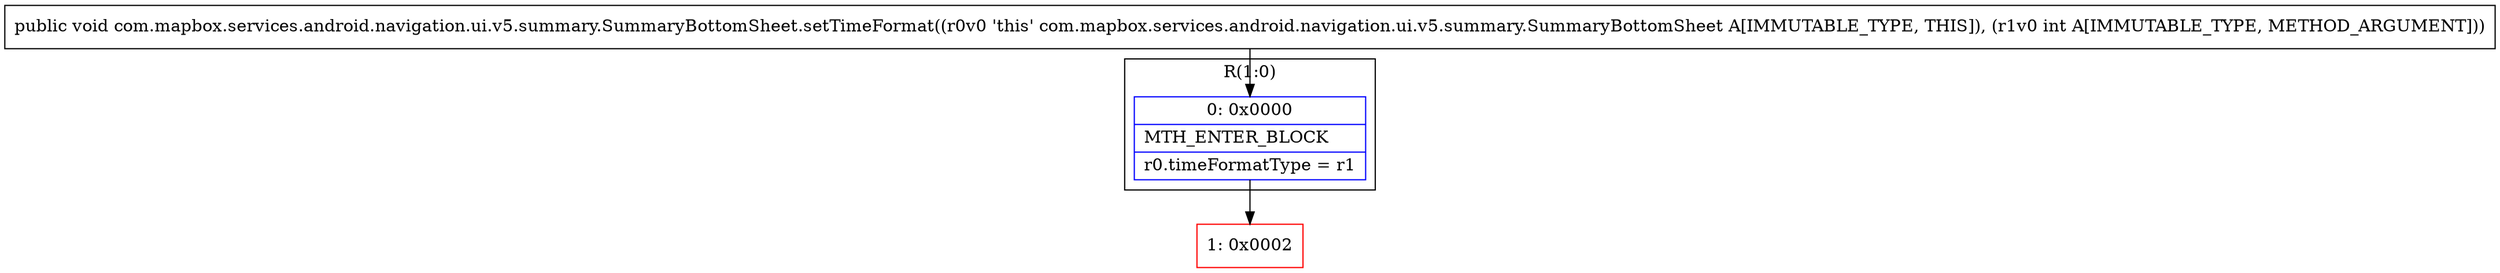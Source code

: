digraph "CFG forcom.mapbox.services.android.navigation.ui.v5.summary.SummaryBottomSheet.setTimeFormat(I)V" {
subgraph cluster_Region_818644027 {
label = "R(1:0)";
node [shape=record,color=blue];
Node_0 [shape=record,label="{0\:\ 0x0000|MTH_ENTER_BLOCK\l|r0.timeFormatType = r1\l}"];
}
Node_1 [shape=record,color=red,label="{1\:\ 0x0002}"];
MethodNode[shape=record,label="{public void com.mapbox.services.android.navigation.ui.v5.summary.SummaryBottomSheet.setTimeFormat((r0v0 'this' com.mapbox.services.android.navigation.ui.v5.summary.SummaryBottomSheet A[IMMUTABLE_TYPE, THIS]), (r1v0 int A[IMMUTABLE_TYPE, METHOD_ARGUMENT])) }"];
MethodNode -> Node_0;
Node_0 -> Node_1;
}

